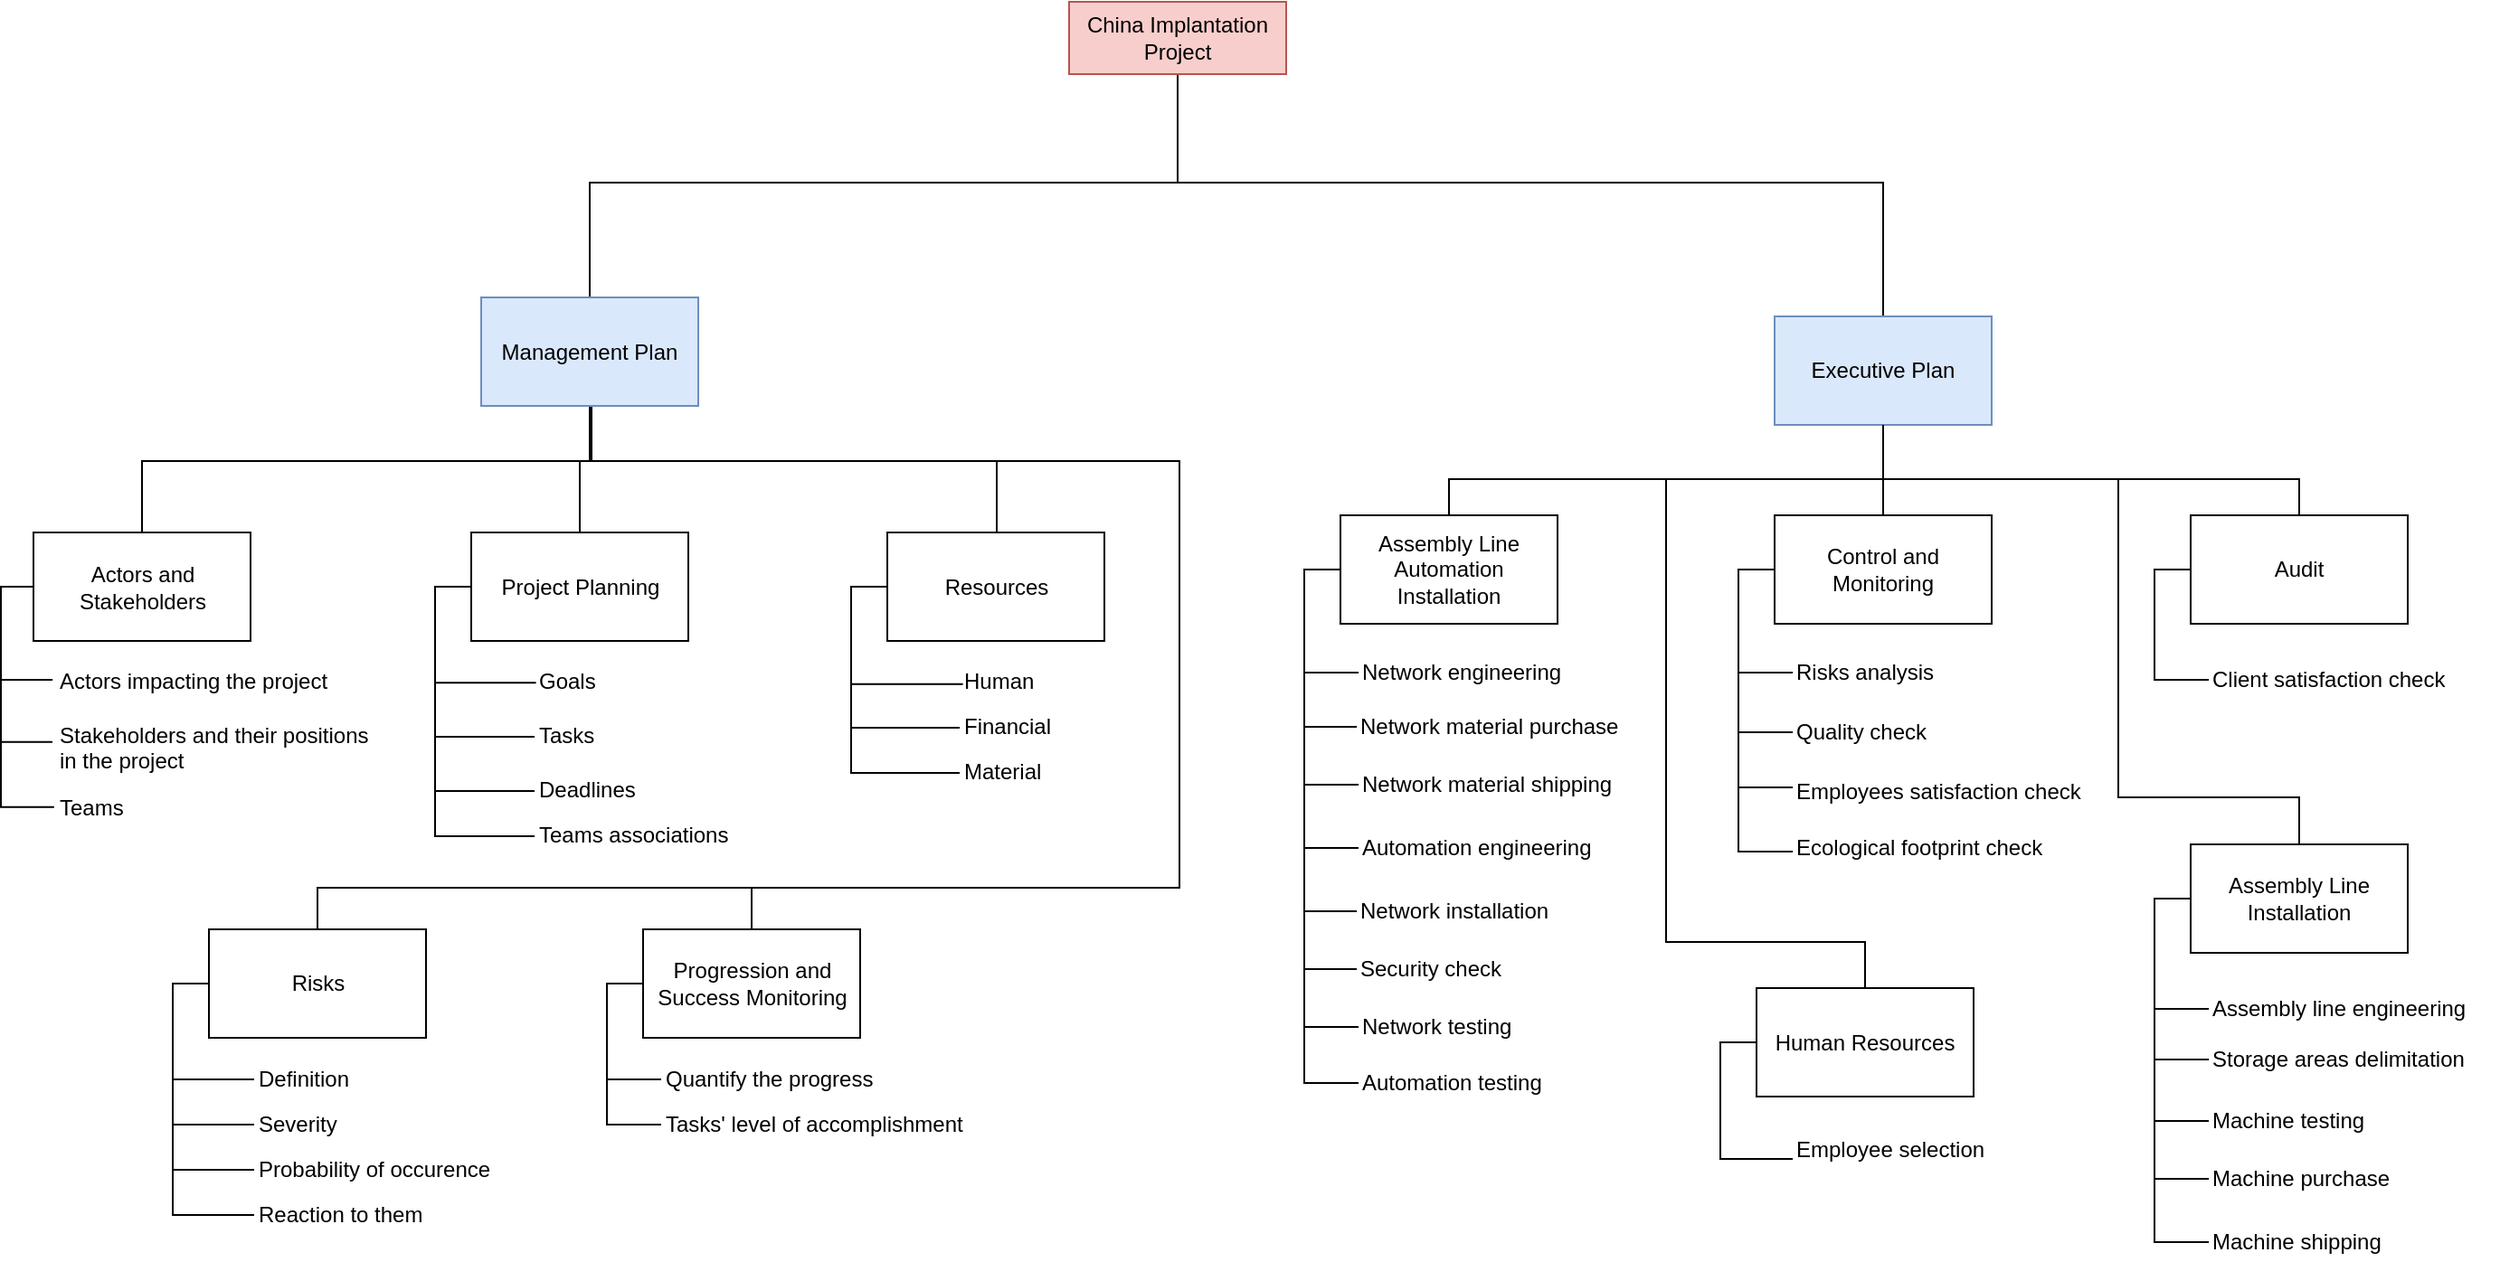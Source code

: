 <mxfile version="12.0.2" type="device" pages="1"><diagram id="PHJxFJKQdIfbp2J2oizF" name="Page-1"><mxGraphModel dx="2193" dy="485" grid="1" gridSize="10" guides="1" tooltips="1" connect="1" arrows="1" fold="1" page="1" pageScale="1" pageWidth="1169" pageHeight="827" math="0" shadow="0"><root><mxCell id="0"/><mxCell id="1" parent="0"/><mxCell id="QjGeAyBXAb7rwu83kRgH-88" style="edgeStyle=orthogonalEdgeStyle;rounded=0;orthogonalLoop=1;jettySize=auto;html=1;exitX=0.5;exitY=1;exitDx=0;exitDy=0;entryX=0.5;entryY=0;entryDx=0;entryDy=0;endArrow=none;endFill=0;" parent="1" source="QjGeAyBXAb7rwu83kRgH-1" target="QjGeAyBXAb7rwu83kRgH-2" edge="1"><mxGeometry relative="1" as="geometry"><Array as="points"><mxPoint x="-465" y="163"/><mxPoint x="-790" y="163"/></Array></mxGeometry></mxCell><mxCell id="QjGeAyBXAb7rwu83kRgH-89" style="edgeStyle=orthogonalEdgeStyle;rounded=0;orthogonalLoop=1;jettySize=auto;html=1;exitX=0.5;exitY=1;exitDx=0;exitDy=0;endArrow=none;endFill=0;" parent="1" source="QjGeAyBXAb7rwu83kRgH-1" target="QjGeAyBXAb7rwu83kRgH-3" edge="1"><mxGeometry relative="1" as="geometry"><Array as="points"><mxPoint x="-465" y="163"/><mxPoint x="-75" y="163"/></Array></mxGeometry></mxCell><mxCell id="QjGeAyBXAb7rwu83kRgH-1" value="China Implantation Project" style="rounded=0;whiteSpace=wrap;html=1;fillColor=#f8cecc;strokeColor=#b85450;" parent="1" vertex="1"><mxGeometry x="-525" y="63" width="120" height="40" as="geometry"/></mxCell><mxCell id="QjGeAyBXAb7rwu83kRgH-10" style="edgeStyle=orthogonalEdgeStyle;rounded=0;orthogonalLoop=1;jettySize=auto;html=1;entryX=0.5;entryY=0;entryDx=0;entryDy=0;endArrow=none;endFill=0;" parent="1" source="QjGeAyBXAb7rwu83kRgH-2" target="QjGeAyBXAb7rwu83kRgH-5" edge="1"><mxGeometry relative="1" as="geometry"><Array as="points"><mxPoint x="-790" y="317"/><mxPoint x="-1037" y="317"/></Array><mxPoint x="-565.5" y="286.5" as="sourcePoint"/></mxGeometry></mxCell><mxCell id="QjGeAyBXAb7rwu83kRgH-11" style="edgeStyle=orthogonalEdgeStyle;rounded=0;orthogonalLoop=1;jettySize=auto;html=1;entryX=0.5;entryY=0;entryDx=0;entryDy=0;endArrow=none;endFill=0;" parent="1" source="QjGeAyBXAb7rwu83kRgH-2" target="QjGeAyBXAb7rwu83kRgH-6" edge="1"><mxGeometry relative="1" as="geometry"><Array as="points"><mxPoint x="-790" y="317"/><mxPoint x="-795" y="317"/></Array><mxPoint x="-565.5" y="287" as="sourcePoint"/></mxGeometry></mxCell><mxCell id="QjGeAyBXAb7rwu83kRgH-12" style="edgeStyle=orthogonalEdgeStyle;rounded=0;orthogonalLoop=1;jettySize=auto;html=1;endArrow=none;endFill=0;" parent="1" source="QjGeAyBXAb7rwu83kRgH-2" target="QjGeAyBXAb7rwu83kRgH-7" edge="1"><mxGeometry relative="1" as="geometry"><Array as="points"><mxPoint x="-789" y="317"/><mxPoint x="-565" y="317"/></Array><mxPoint x="-789" y="290.5" as="sourcePoint"/><mxPoint x="-565" y="361" as="targetPoint"/></mxGeometry></mxCell><mxCell id="QjGeAyBXAb7rwu83kRgH-13" style="edgeStyle=orthogonalEdgeStyle;rounded=0;orthogonalLoop=1;jettySize=auto;html=1;entryX=0.5;entryY=0;entryDx=0;entryDy=0;endArrow=none;endFill=0;" parent="1" source="QjGeAyBXAb7rwu83kRgH-2" target="QjGeAyBXAb7rwu83kRgH-8" edge="1"><mxGeometry relative="1" as="geometry"><Array as="points"><mxPoint x="-789" y="317"/><mxPoint x="-464" y="317"/><mxPoint x="-464" y="553"/><mxPoint x="-940" y="553"/></Array><mxPoint x="-565.5" y="287" as="sourcePoint"/></mxGeometry></mxCell><mxCell id="QjGeAyBXAb7rwu83kRgH-14" style="edgeStyle=orthogonalEdgeStyle;rounded=0;orthogonalLoop=1;jettySize=auto;html=1;entryX=0.5;entryY=0;entryDx=0;entryDy=0;endArrow=none;endFill=0;" parent="1" source="QjGeAyBXAb7rwu83kRgH-2" target="QjGeAyBXAb7rwu83kRgH-9" edge="1"><mxGeometry relative="1" as="geometry"><Array as="points"><mxPoint x="-790" y="317"/><mxPoint x="-464" y="317"/><mxPoint x="-464" y="553"/><mxPoint x="-700" y="553"/></Array><mxPoint x="-565.5" y="287" as="sourcePoint"/></mxGeometry></mxCell><mxCell id="QjGeAyBXAb7rwu83kRgH-2" value="Management Plan" style="rounded=0;whiteSpace=wrap;html=1;fillColor=#dae8fc;strokeColor=#6c8ebf;" parent="1" vertex="1"><mxGeometry x="-850" y="226.5" width="120" height="60" as="geometry"/></mxCell><mxCell id="QjGeAyBXAb7rwu83kRgH-85" style="edgeStyle=orthogonalEdgeStyle;rounded=0;orthogonalLoop=1;jettySize=auto;html=1;exitX=0.5;exitY=1;exitDx=0;exitDy=0;endArrow=none;endFill=0;" parent="1" source="QjGeAyBXAb7rwu83kRgH-3" target="QjGeAyBXAb7rwu83kRgH-58" edge="1"><mxGeometry relative="1" as="geometry"/></mxCell><mxCell id="QjGeAyBXAb7rwu83kRgH-86" style="edgeStyle=orthogonalEdgeStyle;rounded=0;orthogonalLoop=1;jettySize=auto;html=1;exitX=0.5;exitY=1;exitDx=0;exitDy=0;entryX=0.5;entryY=0;entryDx=0;entryDy=0;endArrow=none;endFill=0;" parent="1" source="QjGeAyBXAb7rwu83kRgH-3" target="QjGeAyBXAb7rwu83kRgH-57" edge="1"><mxGeometry relative="1" as="geometry"><Array as="points"><mxPoint x="-75" y="327"/><mxPoint x="-315" y="327"/></Array></mxGeometry></mxCell><mxCell id="QjGeAyBXAb7rwu83kRgH-87" style="edgeStyle=orthogonalEdgeStyle;rounded=0;orthogonalLoop=1;jettySize=auto;html=1;exitX=0.5;exitY=1;exitDx=0;exitDy=0;entryX=0.5;entryY=0;entryDx=0;entryDy=0;endArrow=none;endFill=0;" parent="1" source="QjGeAyBXAb7rwu83kRgH-3" target="QjGeAyBXAb7rwu83kRgH-59" edge="1"><mxGeometry relative="1" as="geometry"><Array as="points"><mxPoint x="-75" y="327"/><mxPoint x="155" y="327"/></Array></mxGeometry></mxCell><mxCell id="QjGeAyBXAb7rwu83kRgH-3" value="Executive Plan" style="rounded=0;whiteSpace=wrap;html=1;fillColor=#dae8fc;strokeColor=#6c8ebf;" parent="1" vertex="1"><mxGeometry x="-135" y="237" width="120" height="60" as="geometry"/></mxCell><mxCell id="QjGeAyBXAb7rwu83kRgH-21" style="edgeStyle=orthogonalEdgeStyle;rounded=0;orthogonalLoop=1;jettySize=auto;html=1;entryX=-0.009;entryY=0.45;entryDx=0;entryDy=0;entryPerimeter=0;endArrow=none;endFill=0;" parent="1" source="QjGeAyBXAb7rwu83kRgH-5" target="QjGeAyBXAb7rwu83kRgH-16" edge="1"><mxGeometry relative="1" as="geometry"><Array as="points"><mxPoint x="-1115.5" y="386.5"/><mxPoint x="-1115.5" y="437.5"/></Array></mxGeometry></mxCell><mxCell id="QjGeAyBXAb7rwu83kRgH-22" style="edgeStyle=orthogonalEdgeStyle;rounded=0;orthogonalLoop=1;jettySize=auto;html=1;entryX=-0.008;entryY=0.447;entryDx=0;entryDy=0;entryPerimeter=0;endArrow=none;endFill=0;" parent="1" source="QjGeAyBXAb7rwu83kRgH-5" target="QjGeAyBXAb7rwu83kRgH-17" edge="1"><mxGeometry relative="1" as="geometry"><Array as="points"><mxPoint x="-1115.5" y="386.5"/><mxPoint x="-1115.5" y="472.5"/></Array></mxGeometry></mxCell><mxCell id="QjGeAyBXAb7rwu83kRgH-23" style="edgeStyle=orthogonalEdgeStyle;rounded=0;orthogonalLoop=1;jettySize=auto;html=1;exitX=0;exitY=0.5;exitDx=0;exitDy=0;entryX=-0.012;entryY=0.47;entryDx=0;entryDy=0;entryPerimeter=0;endArrow=none;endFill=0;" parent="1" source="QjGeAyBXAb7rwu83kRgH-5" target="QjGeAyBXAb7rwu83kRgH-18" edge="1"><mxGeometry relative="1" as="geometry"><Array as="points"><mxPoint x="-1115.5" y="386.5"/><mxPoint x="-1115.5" y="508.5"/></Array></mxGeometry></mxCell><mxCell id="QjGeAyBXAb7rwu83kRgH-5" value="Actors and Stakeholders" style="rounded=0;whiteSpace=wrap;html=1;" parent="1" vertex="1"><mxGeometry x="-1097.5" y="356.5" width="120" height="60" as="geometry"/></mxCell><mxCell id="QjGeAyBXAb7rwu83kRgH-30" style="edgeStyle=orthogonalEdgeStyle;rounded=0;orthogonalLoop=1;jettySize=auto;html=1;entryX=0.016;entryY=0.53;entryDx=0;entryDy=0;entryPerimeter=0;endArrow=none;endFill=0;" parent="1" source="QjGeAyBXAb7rwu83kRgH-6" target="QjGeAyBXAb7rwu83kRgH-24" edge="1"><mxGeometry relative="1" as="geometry"><Array as="points"><mxPoint x="-875.5" y="386.5"/><mxPoint x="-875.5" y="439.5"/></Array></mxGeometry></mxCell><mxCell id="QjGeAyBXAb7rwu83kRgH-31" style="edgeStyle=orthogonalEdgeStyle;rounded=0;orthogonalLoop=1;jettySize=auto;html=1;exitX=0;exitY=0.5;exitDx=0;exitDy=0;endArrow=none;endFill=0;" parent="1" source="QjGeAyBXAb7rwu83kRgH-6" target="QjGeAyBXAb7rwu83kRgH-25" edge="1"><mxGeometry relative="1" as="geometry"><Array as="points"><mxPoint x="-875.5" y="386.5"/><mxPoint x="-875.5" y="469.5"/></Array></mxGeometry></mxCell><mxCell id="QjGeAyBXAb7rwu83kRgH-32" style="edgeStyle=orthogonalEdgeStyle;rounded=0;orthogonalLoop=1;jettySize=auto;html=1;exitX=0;exitY=0.5;exitDx=0;exitDy=0;endArrow=none;endFill=0;" parent="1" source="QjGeAyBXAb7rwu83kRgH-6" target="QjGeAyBXAb7rwu83kRgH-26" edge="1"><mxGeometry relative="1" as="geometry"><Array as="points"><mxPoint x="-875.5" y="386.5"/><mxPoint x="-875.5" y="499.5"/></Array></mxGeometry></mxCell><mxCell id="QjGeAyBXAb7rwu83kRgH-33" style="edgeStyle=orthogonalEdgeStyle;rounded=0;orthogonalLoop=1;jettySize=auto;html=1;exitX=0;exitY=0.5;exitDx=0;exitDy=0;endArrow=none;endFill=0;" parent="1" source="QjGeAyBXAb7rwu83kRgH-6" target="QjGeAyBXAb7rwu83kRgH-27" edge="1"><mxGeometry relative="1" as="geometry"><Array as="points"><mxPoint x="-875.5" y="386.5"/><mxPoint x="-875.5" y="524.5"/></Array></mxGeometry></mxCell><mxCell id="QjGeAyBXAb7rwu83kRgH-6" value="Project Planning" style="rounded=0;whiteSpace=wrap;html=1;" parent="1" vertex="1"><mxGeometry x="-855.5" y="356.5" width="120" height="60" as="geometry"/></mxCell><mxCell id="QjGeAyBXAb7rwu83kRgH-39" style="edgeStyle=orthogonalEdgeStyle;rounded=0;orthogonalLoop=1;jettySize=auto;html=1;exitX=0;exitY=0.5;exitDx=0;exitDy=0;entryX=0.036;entryY=0.57;entryDx=0;entryDy=0;entryPerimeter=0;endArrow=none;endFill=0;" parent="1" source="QjGeAyBXAb7rwu83kRgH-7" target="QjGeAyBXAb7rwu83kRgH-34" edge="1"><mxGeometry relative="1" as="geometry"><Array as="points"><mxPoint x="-645.5" y="386.5"/><mxPoint x="-645.5" y="440.5"/></Array></mxGeometry></mxCell><mxCell id="QjGeAyBXAb7rwu83kRgH-40" style="edgeStyle=orthogonalEdgeStyle;rounded=0;orthogonalLoop=1;jettySize=auto;html=1;exitX=0;exitY=0.5;exitDx=0;exitDy=0;endArrow=none;endFill=0;" parent="1" source="QjGeAyBXAb7rwu83kRgH-7" target="QjGeAyBXAb7rwu83kRgH-35" edge="1"><mxGeometry relative="1" as="geometry"><Array as="points"><mxPoint x="-645.5" y="386.5"/><mxPoint x="-645.5" y="464.5"/></Array></mxGeometry></mxCell><mxCell id="QjGeAyBXAb7rwu83kRgH-44" style="edgeStyle=orthogonalEdgeStyle;rounded=0;orthogonalLoop=1;jettySize=auto;html=1;exitX=0;exitY=0.5;exitDx=0;exitDy=0;endArrow=none;endFill=0;" parent="1" source="QjGeAyBXAb7rwu83kRgH-7" target="QjGeAyBXAb7rwu83kRgH-36" edge="1"><mxGeometry relative="1" as="geometry"><Array as="points"><mxPoint x="-645.5" y="386.5"/><mxPoint x="-645.5" y="489.5"/></Array></mxGeometry></mxCell><mxCell id="QjGeAyBXAb7rwu83kRgH-7" value="Resources" style="rounded=0;whiteSpace=wrap;html=1;" parent="1" vertex="1"><mxGeometry x="-625.5" y="356.5" width="120" height="60" as="geometry"/></mxCell><mxCell id="QjGeAyBXAb7rwu83kRgH-49" style="edgeStyle=orthogonalEdgeStyle;rounded=0;orthogonalLoop=1;jettySize=auto;html=1;endArrow=none;endFill=0;" parent="1" source="QjGeAyBXAb7rwu83kRgH-8" target="QjGeAyBXAb7rwu83kRgH-45" edge="1"><mxGeometry relative="1" as="geometry"><Array as="points"><mxPoint x="-1020.5" y="606"/><mxPoint x="-1020.5" y="659"/></Array></mxGeometry></mxCell><mxCell id="QjGeAyBXAb7rwu83kRgH-50" style="edgeStyle=orthogonalEdgeStyle;rounded=0;orthogonalLoop=1;jettySize=auto;html=1;exitX=0;exitY=0.5;exitDx=0;exitDy=0;endArrow=none;endFill=0;" parent="1" source="QjGeAyBXAb7rwu83kRgH-8" target="QjGeAyBXAb7rwu83kRgH-46" edge="1"><mxGeometry relative="1" as="geometry"><Array as="points"><mxPoint x="-1020.5" y="606"/><mxPoint x="-1020.5" y="684"/></Array></mxGeometry></mxCell><mxCell id="QjGeAyBXAb7rwu83kRgH-51" style="edgeStyle=orthogonalEdgeStyle;rounded=0;orthogonalLoop=1;jettySize=auto;html=1;exitX=0;exitY=0.5;exitDx=0;exitDy=0;endArrow=none;endFill=0;" parent="1" source="QjGeAyBXAb7rwu83kRgH-8" target="QjGeAyBXAb7rwu83kRgH-47" edge="1"><mxGeometry relative="1" as="geometry"><Array as="points"><mxPoint x="-1020.5" y="606"/><mxPoint x="-1020.5" y="709"/></Array></mxGeometry></mxCell><mxCell id="QjGeAyBXAb7rwu83kRgH-52" style="edgeStyle=orthogonalEdgeStyle;rounded=0;orthogonalLoop=1;jettySize=auto;html=1;exitX=0;exitY=0.5;exitDx=0;exitDy=0;endArrow=none;endFill=0;" parent="1" source="QjGeAyBXAb7rwu83kRgH-8" edge="1"><mxGeometry relative="1" as="geometry"><Array as="points"><mxPoint x="-1020.5" y="606"/><mxPoint x="-1020.5" y="734"/></Array><mxPoint x="-975.5" y="734" as="targetPoint"/></mxGeometry></mxCell><mxCell id="QjGeAyBXAb7rwu83kRgH-8" value="Risks" style="rounded=0;whiteSpace=wrap;html=1;" parent="1" vertex="1"><mxGeometry x="-1000.5" y="576" width="120" height="60" as="geometry"/></mxCell><mxCell id="QjGeAyBXAb7rwu83kRgH-55" style="edgeStyle=orthogonalEdgeStyle;rounded=0;orthogonalLoop=1;jettySize=auto;html=1;exitX=0;exitY=0.5;exitDx=0;exitDy=0;endArrow=none;endFill=0;" parent="1" source="QjGeAyBXAb7rwu83kRgH-9" target="QjGeAyBXAb7rwu83kRgH-53" edge="1"><mxGeometry relative="1" as="geometry"><Array as="points"><mxPoint x="-780.5" y="606"/><mxPoint x="-780.5" y="659"/></Array></mxGeometry></mxCell><mxCell id="QjGeAyBXAb7rwu83kRgH-56" style="edgeStyle=orthogonalEdgeStyle;rounded=0;orthogonalLoop=1;jettySize=auto;html=1;exitX=0;exitY=0.5;exitDx=0;exitDy=0;endArrow=none;endFill=0;" parent="1" source="QjGeAyBXAb7rwu83kRgH-9" target="QjGeAyBXAb7rwu83kRgH-54" edge="1"><mxGeometry relative="1" as="geometry"><Array as="points"><mxPoint x="-780.5" y="606"/><mxPoint x="-780.5" y="684"/></Array></mxGeometry></mxCell><mxCell id="QjGeAyBXAb7rwu83kRgH-9" value="Progression and Success Monitoring" style="rounded=0;whiteSpace=wrap;html=1;" parent="1" vertex="1"><mxGeometry x="-760.5" y="576" width="120" height="60" as="geometry"/></mxCell><mxCell id="QjGeAyBXAb7rwu83kRgH-16" value="Actors impacting the project" style="text;html=1;resizable=0;points=[];autosize=1;align=left;verticalAlign=top;spacingTop=-4;" parent="1" vertex="1"><mxGeometry x="-1085.5" y="429" width="160" height="20" as="geometry"/></mxCell><mxCell id="QjGeAyBXAb7rwu83kRgH-17" value="Stakeholders and their positions&lt;br&gt;in the project" style="text;html=1;resizable=0;points=[];autosize=1;align=left;verticalAlign=top;spacingTop=-4;" parent="1" vertex="1"><mxGeometry x="-1085.5" y="459" width="190" height="30" as="geometry"/></mxCell><mxCell id="QjGeAyBXAb7rwu83kRgH-18" value="Teams" style="text;html=1;resizable=0;points=[];autosize=1;align=left;verticalAlign=top;spacingTop=-4;" parent="1" vertex="1"><mxGeometry x="-1085.5" y="499" width="50" height="20" as="geometry"/></mxCell><mxCell id="QjGeAyBXAb7rwu83kRgH-24" value="Goals" style="text;html=1;resizable=0;points=[];autosize=1;align=left;verticalAlign=top;spacingTop=-4;" parent="1" vertex="1"><mxGeometry x="-820.5" y="429" width="50" height="20" as="geometry"/></mxCell><mxCell id="QjGeAyBXAb7rwu83kRgH-25" value="Tasks" style="text;html=1;resizable=0;points=[];autosize=1;align=left;verticalAlign=top;spacingTop=-4;" parent="1" vertex="1"><mxGeometry x="-820.5" y="459" width="50" height="20" as="geometry"/></mxCell><mxCell id="QjGeAyBXAb7rwu83kRgH-26" value="Deadlines" style="text;html=1;resizable=0;points=[];autosize=1;align=left;verticalAlign=top;spacingTop=-4;" parent="1" vertex="1"><mxGeometry x="-820.5" y="489" width="70" height="20" as="geometry"/></mxCell><mxCell id="QjGeAyBXAb7rwu83kRgH-27" value="Teams associations" style="text;html=1;resizable=0;points=[];autosize=1;align=left;verticalAlign=top;spacingTop=-4;" parent="1" vertex="1"><mxGeometry x="-820.5" y="514" width="120" height="20" as="geometry"/></mxCell><mxCell id="QjGeAyBXAb7rwu83kRgH-34" value="Human" style="text;html=1;resizable=0;points=[];autosize=1;align=left;verticalAlign=top;spacingTop=-4;" parent="1" vertex="1"><mxGeometry x="-585.5" y="429" width="50" height="20" as="geometry"/></mxCell><mxCell id="QjGeAyBXAb7rwu83kRgH-35" value="Financial" style="text;html=1;resizable=0;points=[];autosize=1;align=left;verticalAlign=top;spacingTop=-4;" parent="1" vertex="1"><mxGeometry x="-585.5" y="454" width="60" height="20" as="geometry"/></mxCell><mxCell id="QjGeAyBXAb7rwu83kRgH-36" value="Material" style="text;html=1;resizable=0;points=[];autosize=1;align=left;verticalAlign=top;spacingTop=-4;" parent="1" vertex="1"><mxGeometry x="-585.5" y="479" width="60" height="20" as="geometry"/></mxCell><mxCell id="QjGeAyBXAb7rwu83kRgH-45" value="Definition" style="text;html=1;resizable=0;points=[];autosize=1;align=left;verticalAlign=top;spacingTop=-4;" parent="1" vertex="1"><mxGeometry x="-975.5" y="648.5" width="70" height="20" as="geometry"/></mxCell><mxCell id="QjGeAyBXAb7rwu83kRgH-46" value="Severity" style="text;html=1;resizable=0;points=[];autosize=1;align=left;verticalAlign=top;spacingTop=-4;" parent="1" vertex="1"><mxGeometry x="-975.5" y="673.5" width="60" height="20" as="geometry"/></mxCell><mxCell id="QjGeAyBXAb7rwu83kRgH-47" value="Probability of occurence" style="text;html=1;resizable=0;points=[];autosize=1;align=left;verticalAlign=top;spacingTop=-4;" parent="1" vertex="1"><mxGeometry x="-975.5" y="698.5" width="140" height="20" as="geometry"/></mxCell><mxCell id="QjGeAyBXAb7rwu83kRgH-48" value="Reaction to them" style="text;html=1;resizable=0;points=[];autosize=1;align=left;verticalAlign=top;spacingTop=-4;" parent="1" vertex="1"><mxGeometry x="-975.5" y="723.5" width="110" height="20" as="geometry"/></mxCell><mxCell id="QjGeAyBXAb7rwu83kRgH-53" value="Quantify the progress" style="text;html=1;resizable=0;points=[];autosize=1;align=left;verticalAlign=top;spacingTop=-4;" parent="1" vertex="1"><mxGeometry x="-750.5" y="648.5" width="130" height="20" as="geometry"/></mxCell><mxCell id="QjGeAyBXAb7rwu83kRgH-54" value="Tasks' level of accomplishment" style="text;html=1;resizable=0;points=[];autosize=1;align=left;verticalAlign=top;spacingTop=-4;" parent="1" vertex="1"><mxGeometry x="-750.5" y="673.5" width="180" height="20" as="geometry"/></mxCell><mxCell id="mNNqLSECEfsMSbEV4yHE-10" style="edgeStyle=orthogonalEdgeStyle;rounded=0;orthogonalLoop=1;jettySize=auto;html=1;exitX=0;exitY=0.5;exitDx=0;exitDy=0;endArrow=none;endFill=0;" parent="1" source="QjGeAyBXAb7rwu83kRgH-57" target="QjGeAyBXAb7rwu83kRgH-61" edge="1"><mxGeometry relative="1" as="geometry"><Array as="points"><mxPoint x="-395" y="377"/><mxPoint x="-395" y="566"/></Array></mxGeometry></mxCell><mxCell id="mNNqLSECEfsMSbEV4yHE-11" style="edgeStyle=orthogonalEdgeStyle;rounded=0;orthogonalLoop=1;jettySize=auto;html=1;exitX=0;exitY=0.5;exitDx=0;exitDy=0;endArrow=none;endFill=0;" parent="1" source="QjGeAyBXAb7rwu83kRgH-57" target="QjGeAyBXAb7rwu83kRgH-62" edge="1"><mxGeometry relative="1" as="geometry"><Array as="points"><mxPoint x="-395" y="377"/><mxPoint x="-395" y="598"/></Array></mxGeometry></mxCell><mxCell id="2T1P3q5W1fuC4RehCXF9-14" style="edgeStyle=orthogonalEdgeStyle;rounded=0;orthogonalLoop=1;jettySize=auto;html=1;exitX=0;exitY=0.5;exitDx=0;exitDy=0;endArrow=none;endFill=0;" parent="1" source="QjGeAyBXAb7rwu83kRgH-57" target="2T1P3q5W1fuC4RehCXF9-4" edge="1"><mxGeometry relative="1" as="geometry"><Array as="points"><mxPoint x="-395" y="377"/><mxPoint x="-395" y="434"/></Array></mxGeometry></mxCell><mxCell id="2T1P3q5W1fuC4RehCXF9-15" style="edgeStyle=orthogonalEdgeStyle;rounded=0;orthogonalLoop=1;jettySize=auto;html=1;exitX=0;exitY=0.5;exitDx=0;exitDy=0;endArrow=none;endFill=0;" parent="1" source="QjGeAyBXAb7rwu83kRgH-57" target="2T1P3q5W1fuC4RehCXF9-5" edge="1"><mxGeometry relative="1" as="geometry"><Array as="points"><mxPoint x="-395" y="377"/><mxPoint x="-395" y="464"/></Array></mxGeometry></mxCell><mxCell id="2T1P3q5W1fuC4RehCXF9-16" style="edgeStyle=orthogonalEdgeStyle;rounded=0;orthogonalLoop=1;jettySize=auto;html=1;exitX=0;exitY=0.5;exitDx=0;exitDy=0;endArrow=none;endFill=0;" parent="1" source="QjGeAyBXAb7rwu83kRgH-57" target="2T1P3q5W1fuC4RehCXF9-6" edge="1"><mxGeometry relative="1" as="geometry"><Array as="points"><mxPoint x="-395" y="377"/><mxPoint x="-395" y="496"/></Array></mxGeometry></mxCell><mxCell id="2T1P3q5W1fuC4RehCXF9-17" style="edgeStyle=orthogonalEdgeStyle;rounded=0;orthogonalLoop=1;jettySize=auto;html=1;exitX=0;exitY=0.5;exitDx=0;exitDy=0;endArrow=none;endFill=0;" parent="1" source="QjGeAyBXAb7rwu83kRgH-57" target="2T1P3q5W1fuC4RehCXF9-9" edge="1"><mxGeometry relative="1" as="geometry"><Array as="points"><mxPoint x="-395" y="377"/><mxPoint x="-395" y="531"/></Array></mxGeometry></mxCell><mxCell id="2T1P3q5W1fuC4RehCXF9-18" style="edgeStyle=orthogonalEdgeStyle;rounded=0;orthogonalLoop=1;jettySize=auto;html=1;exitX=0;exitY=0.5;exitDx=0;exitDy=0;endArrow=none;endFill=0;" parent="1" source="QjGeAyBXAb7rwu83kRgH-57" target="2T1P3q5W1fuC4RehCXF9-8" edge="1"><mxGeometry relative="1" as="geometry"><Array as="points"><mxPoint x="-395" y="377"/><mxPoint x="-395" y="630"/></Array></mxGeometry></mxCell><mxCell id="2T1P3q5W1fuC4RehCXF9-19" style="edgeStyle=orthogonalEdgeStyle;rounded=0;orthogonalLoop=1;jettySize=auto;html=1;exitX=0;exitY=0.5;exitDx=0;exitDy=0;endArrow=none;endFill=0;" parent="1" source="QjGeAyBXAb7rwu83kRgH-57" target="2T1P3q5W1fuC4RehCXF9-11" edge="1"><mxGeometry relative="1" as="geometry"><Array as="points"><mxPoint x="-395" y="377"/><mxPoint x="-395" y="661"/></Array></mxGeometry></mxCell><mxCell id="QjGeAyBXAb7rwu83kRgH-57" value="&lt;div&gt;Assembly Line Automation Installation&lt;/div&gt;" style="rounded=0;whiteSpace=wrap;html=1;" parent="1" vertex="1"><mxGeometry x="-375.0" y="347" width="120" height="60" as="geometry"/></mxCell><mxCell id="QjGeAyBXAb7rwu83kRgH-76" style="edgeStyle=orthogonalEdgeStyle;rounded=0;orthogonalLoop=1;jettySize=auto;html=1;exitX=0;exitY=0.5;exitDx=0;exitDy=0;endArrow=none;endFill=0;" parent="1" source="QjGeAyBXAb7rwu83kRgH-58" target="QjGeAyBXAb7rwu83kRgH-69" edge="1"><mxGeometry relative="1" as="geometry"><Array as="points"><mxPoint x="-155" y="377"/><mxPoint x="-155" y="434"/></Array></mxGeometry></mxCell><mxCell id="QjGeAyBXAb7rwu83kRgH-78" style="edgeStyle=orthogonalEdgeStyle;rounded=0;orthogonalLoop=1;jettySize=auto;html=1;exitX=0;exitY=0.5;exitDx=0;exitDy=0;endArrow=none;endFill=0;" parent="1" source="QjGeAyBXAb7rwu83kRgH-58" target="QjGeAyBXAb7rwu83kRgH-70" edge="1"><mxGeometry relative="1" as="geometry"><Array as="points"><mxPoint x="-155" y="377"/><mxPoint x="-155" y="467"/></Array></mxGeometry></mxCell><mxCell id="QjGeAyBXAb7rwu83kRgH-81" style="edgeStyle=orthogonalEdgeStyle;rounded=0;orthogonalLoop=1;jettySize=auto;html=1;exitX=0;exitY=0.5;exitDx=0;exitDy=0;entryX=0;entryY=0.4;entryDx=0;entryDy=0;entryPerimeter=0;endArrow=none;endFill=0;" parent="1" source="QjGeAyBXAb7rwu83kRgH-58" target="QjGeAyBXAb7rwu83kRgH-74" edge="1"><mxGeometry relative="1" as="geometry"/></mxCell><mxCell id="QjGeAyBXAb7rwu83kRgH-82" style="edgeStyle=orthogonalEdgeStyle;rounded=0;orthogonalLoop=1;jettySize=auto;html=1;exitX=0;exitY=0.5;exitDx=0;exitDy=0;endArrow=none;endFill=0;" parent="1" source="QjGeAyBXAb7rwu83kRgH-58" target="QjGeAyBXAb7rwu83kRgH-75" edge="1"><mxGeometry relative="1" as="geometry"><Array as="points"><mxPoint x="-155" y="377"/><mxPoint x="-155" y="533"/></Array></mxGeometry></mxCell><mxCell id="QjGeAyBXAb7rwu83kRgH-58" value="Control and Monitoring" style="rounded=0;whiteSpace=wrap;html=1;" parent="1" vertex="1"><mxGeometry x="-135.0" y="347" width="120" height="60" as="geometry"/></mxCell><mxCell id="QjGeAyBXAb7rwu83kRgH-84" style="edgeStyle=orthogonalEdgeStyle;rounded=0;orthogonalLoop=1;jettySize=auto;html=1;exitX=0;exitY=0.5;exitDx=0;exitDy=0;endArrow=none;endFill=0;" parent="1" source="QjGeAyBXAb7rwu83kRgH-59" target="QjGeAyBXAb7rwu83kRgH-83" edge="1"><mxGeometry relative="1" as="geometry"><Array as="points"><mxPoint x="75" y="377"/><mxPoint x="75" y="438"/></Array></mxGeometry></mxCell><mxCell id="QjGeAyBXAb7rwu83kRgH-59" value="Audit" style="rounded=0;whiteSpace=wrap;html=1;" parent="1" vertex="1"><mxGeometry x="95.0" y="347" width="120" height="60" as="geometry"/></mxCell><mxCell id="QjGeAyBXAb7rwu83kRgH-60" value="Machine shipping" style="text;html=1;resizable=0;points=[];autosize=1;align=left;verticalAlign=top;spacingTop=-4;" parent="1" vertex="1"><mxGeometry x="105" y="739" width="110" height="20" as="geometry"/></mxCell><mxCell id="QjGeAyBXAb7rwu83kRgH-61" value="Network installation" style="text;html=1;resizable=0;points=[];autosize=1;align=left;verticalAlign=top;spacingTop=-4;" parent="1" vertex="1"><mxGeometry x="-366" y="556" width="120" height="20" as="geometry"/></mxCell><mxCell id="QjGeAyBXAb7rwu83kRgH-62" value="Security check" style="text;html=1;resizable=0;points=[];autosize=1;align=left;verticalAlign=top;spacingTop=-4;" parent="1" vertex="1"><mxGeometry x="-366" y="587.5" width="90" height="20" as="geometry"/></mxCell><mxCell id="QjGeAyBXAb7rwu83kRgH-69" value="Risks analysis" style="text;html=1;resizable=0;points=[];autosize=1;align=left;verticalAlign=top;spacingTop=-4;" parent="1" vertex="1"><mxGeometry x="-125" y="424" width="90" height="20" as="geometry"/></mxCell><mxCell id="QjGeAyBXAb7rwu83kRgH-70" value="Quality check" style="text;html=1;resizable=0;points=[];autosize=1;align=left;verticalAlign=top;spacingTop=-4;" parent="1" vertex="1"><mxGeometry x="-125" y="457" width="90" height="20" as="geometry"/></mxCell><mxCell id="QjGeAyBXAb7rwu83kRgH-74" value="Employees satisfaction check" style="text;html=1;resizable=0;points=[];autosize=1;align=left;verticalAlign=top;spacingTop=-4;" parent="1" vertex="1"><mxGeometry x="-125" y="489.5" width="170" height="20" as="geometry"/></mxCell><mxCell id="QjGeAyBXAb7rwu83kRgH-75" value="&lt;div&gt;Ecological footprint check&lt;/div&gt;&lt;div&gt;&lt;br&gt;&lt;/div&gt;" style="text;html=1;resizable=0;points=[];autosize=1;align=left;verticalAlign=top;spacingTop=-4;" parent="1" vertex="1"><mxGeometry x="-125" y="521" width="150" height="30" as="geometry"/></mxCell><mxCell id="QjGeAyBXAb7rwu83kRgH-83" value="Client satisfaction check" style="text;html=1;resizable=0;points=[];autosize=1;align=left;verticalAlign=top;spacingTop=-4;" parent="1" vertex="1"><mxGeometry x="105" y="428" width="140" height="20" as="geometry"/></mxCell><mxCell id="mNNqLSECEfsMSbEV4yHE-5" value="Storage areas delimitation" style="text;html=1;resizable=0;points=[];autosize=1;align=left;verticalAlign=top;spacingTop=-4;" parent="1" vertex="1"><mxGeometry x="105" y="638" width="160" height="20" as="geometry"/></mxCell><mxCell id="2T1P3q5W1fuC4RehCXF9-2" value="Machine purchase" style="text;html=1;resizable=0;points=[];autosize=1;align=left;verticalAlign=top;spacingTop=-4;" parent="1" vertex="1"><mxGeometry x="105" y="704" width="110" height="20" as="geometry"/></mxCell><mxCell id="2T1P3q5W1fuC4RehCXF9-4" value="Network engineering" style="text;html=1;resizable=0;points=[];autosize=1;align=left;verticalAlign=top;spacingTop=-4;" parent="1" vertex="1"><mxGeometry x="-365" y="424" width="130" height="20" as="geometry"/></mxCell><mxCell id="2T1P3q5W1fuC4RehCXF9-5" value="Network material purchase&amp;nbsp;" style="text;html=1;resizable=0;points=[];autosize=1;align=left;verticalAlign=top;spacingTop=-4;" parent="1" vertex="1"><mxGeometry x="-366" y="454" width="160" height="20" as="geometry"/></mxCell><mxCell id="2T1P3q5W1fuC4RehCXF9-6" value="Network material shipping" style="text;html=1;resizable=0;points=[];autosize=1;align=left;verticalAlign=top;spacingTop=-4;" parent="1" vertex="1"><mxGeometry x="-365" y="485.5" width="150" height="20" as="geometry"/></mxCell><mxCell id="YM4RvWkpQFFfelkkNd_B-1" style="edgeStyle=orthogonalEdgeStyle;rounded=0;orthogonalLoop=1;jettySize=auto;html=1;exitX=0;exitY=0.5;exitDx=0;exitDy=0;endArrow=none;endFill=0;" parent="1" source="YM4RvWkpQFFfelkkNd_B-2" target="YM4RvWkpQFFfelkkNd_B-3" edge="1"><mxGeometry relative="1" as="geometry"><Array as="points"><mxPoint x="75" y="559"/><mxPoint x="75" y="620"/></Array></mxGeometry></mxCell><mxCell id="2T1P3q5W1fuC4RehCXF9-7" value="Machine testing" style="text;html=1;resizable=0;points=[];autosize=1;align=left;verticalAlign=top;spacingTop=-4;" parent="1" vertex="1"><mxGeometry x="105" y="672.2" width="100" height="20" as="geometry"/></mxCell><mxCell id="2T1P3q5W1fuC4RehCXF9-8" value="Network testing" style="text;html=1;resizable=0;points=[];autosize=1;align=left;verticalAlign=top;spacingTop=-4;" parent="1" vertex="1"><mxGeometry x="-365" y="619.7" width="100" height="20" as="geometry"/></mxCell><mxCell id="2T1P3q5W1fuC4RehCXF9-24" style="edgeStyle=orthogonalEdgeStyle;rounded=0;orthogonalLoop=1;jettySize=auto;html=1;exitX=0;exitY=0.5;exitDx=0;exitDy=0;endArrow=none;endFill=0;" parent="1" source="YM4RvWkpQFFfelkkNd_B-2" target="mNNqLSECEfsMSbEV4yHE-5" edge="1"><mxGeometry relative="1" as="geometry"><Array as="points"><mxPoint x="75" y="559"/><mxPoint x="75" y="648"/></Array></mxGeometry></mxCell><mxCell id="2T1P3q5W1fuC4RehCXF9-25" style="edgeStyle=orthogonalEdgeStyle;rounded=0;orthogonalLoop=1;jettySize=auto;html=1;exitX=0;exitY=0.5;exitDx=0;exitDy=0;endArrow=none;endFill=0;" parent="1" source="YM4RvWkpQFFfelkkNd_B-2" target="2T1P3q5W1fuC4RehCXF9-7" edge="1"><mxGeometry relative="1" as="geometry"><Array as="points"><mxPoint x="75" y="559"/><mxPoint x="75" y="682"/></Array></mxGeometry></mxCell><mxCell id="2T1P3q5W1fuC4RehCXF9-26" style="edgeStyle=orthogonalEdgeStyle;rounded=0;orthogonalLoop=1;jettySize=auto;html=1;exitX=0;exitY=0.5;exitDx=0;exitDy=0;endArrow=none;endFill=0;" parent="1" source="YM4RvWkpQFFfelkkNd_B-2" target="2T1P3q5W1fuC4RehCXF9-2" edge="1"><mxGeometry relative="1" as="geometry"><Array as="points"><mxPoint x="75" y="559"/><mxPoint x="75" y="714"/></Array></mxGeometry></mxCell><mxCell id="2T1P3q5W1fuC4RehCXF9-27" style="edgeStyle=orthogonalEdgeStyle;rounded=0;orthogonalLoop=1;jettySize=auto;html=1;exitX=0;exitY=0.5;exitDx=0;exitDy=0;endArrow=none;endFill=0;" parent="1" source="YM4RvWkpQFFfelkkNd_B-2" target="QjGeAyBXAb7rwu83kRgH-60" edge="1"><mxGeometry relative="1" as="geometry"><Array as="points"><mxPoint x="75" y="559"/><mxPoint x="75" y="749"/></Array></mxGeometry></mxCell><mxCell id="YM4RvWkpQFFfelkkNd_B-2" value="Assembly Line Installation" style="rounded=0;whiteSpace=wrap;html=1;" parent="1" vertex="1"><mxGeometry x="95.0" y="529" width="120" height="60" as="geometry"/></mxCell><mxCell id="YM4RvWkpQFFfelkkNd_B-3" value="Assembly line engineering" style="text;html=1;resizable=0;points=[];autosize=1;align=left;verticalAlign=top;spacingTop=-4;" parent="1" vertex="1"><mxGeometry x="105" y="610" width="160" height="20" as="geometry"/></mxCell><mxCell id="2T1P3q5W1fuC4RehCXF9-9" value="Automation engineering&amp;nbsp;" style="text;html=1;resizable=0;points=[];autosize=1;align=left;verticalAlign=top;spacingTop=-4;" parent="1" vertex="1"><mxGeometry x="-365" y="520.5" width="150" height="20" as="geometry"/></mxCell><mxCell id="2T1P3q5W1fuC4RehCXF9-11" value="Automation testing" style="text;html=1;resizable=0;points=[];autosize=1;align=left;verticalAlign=top;spacingTop=-4;" parent="1" vertex="1"><mxGeometry x="-365" y="650.5" width="110" height="20" as="geometry"/></mxCell><mxCell id="2T1P3q5W1fuC4RehCXF9-23" style="edgeStyle=orthogonalEdgeStyle;rounded=0;orthogonalLoop=1;jettySize=auto;html=1;exitX=0;exitY=0.5;exitDx=0;exitDy=0;entryX=0;entryY=0.75;entryDx=0;entryDy=0;entryPerimeter=0;endArrow=none;endFill=0;" parent="1" source="2T1P3q5W1fuC4RehCXF9-12" target="2T1P3q5W1fuC4RehCXF9-13" edge="1"><mxGeometry relative="1" as="geometry"/></mxCell><mxCell id="2T1P3q5W1fuC4RehCXF9-12" value="Human Resources" style="rounded=0;whiteSpace=wrap;html=1;" parent="1" vertex="1"><mxGeometry x="-145.0" y="608.5" width="120" height="60" as="geometry"/></mxCell><mxCell id="2T1P3q5W1fuC4RehCXF9-13" value="Employee selection" style="text;html=1;resizable=0;points=[];autosize=1;align=left;verticalAlign=top;spacingTop=-4;" parent="1" vertex="1"><mxGeometry x="-125" y="688" width="120" height="20" as="geometry"/></mxCell><mxCell id="YM4RvWkpQFFfelkkNd_B-6" style="edgeStyle=orthogonalEdgeStyle;rounded=0;orthogonalLoop=1;jettySize=auto;html=1;endArrow=none;endFill=0;" parent="1" source="QjGeAyBXAb7rwu83kRgH-3" target="2T1P3q5W1fuC4RehCXF9-12" edge="1"><mxGeometry relative="1" as="geometry"><Array as="points"><mxPoint x="-75" y="327"/><mxPoint x="-195" y="327"/><mxPoint x="-195" y="583"/><mxPoint x="-85" y="583"/></Array><mxPoint x="-75" y="291" as="sourcePoint"/><mxPoint x="-145.0" y="633" as="targetPoint"/></mxGeometry></mxCell><mxCell id="YM4RvWkpQFFfelkkNd_B-7" style="edgeStyle=orthogonalEdgeStyle;rounded=0;orthogonalLoop=1;jettySize=auto;html=1;endArrow=none;endFill=0;" parent="1" source="QjGeAyBXAb7rwu83kRgH-3" target="YM4RvWkpQFFfelkkNd_B-2" edge="1"><mxGeometry relative="1" as="geometry"><Array as="points"><mxPoint x="-75" y="327"/><mxPoint x="55" y="327"/><mxPoint x="55" y="503"/><mxPoint x="155" y="503"/></Array><mxPoint x="-75" y="297" as="sourcePoint"/><mxPoint x="-85" y="608.5" as="targetPoint"/></mxGeometry></mxCell></root></mxGraphModel></diagram></mxfile>